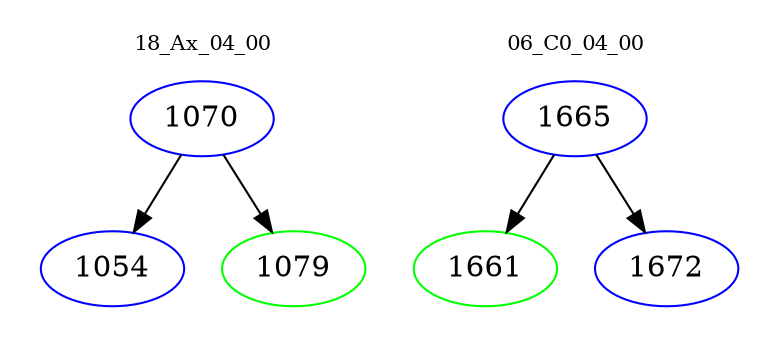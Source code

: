 digraph{
subgraph cluster_0 {
color = white
label = "18_Ax_04_00";
fontsize=10;
T0_1070 [label="1070", color="blue"]
T0_1070 -> T0_1054 [color="black"]
T0_1054 [label="1054", color="blue"]
T0_1070 -> T0_1079 [color="black"]
T0_1079 [label="1079", color="green"]
}
subgraph cluster_1 {
color = white
label = "06_C0_04_00";
fontsize=10;
T1_1665 [label="1665", color="blue"]
T1_1665 -> T1_1661 [color="black"]
T1_1661 [label="1661", color="green"]
T1_1665 -> T1_1672 [color="black"]
T1_1672 [label="1672", color="blue"]
}
}

